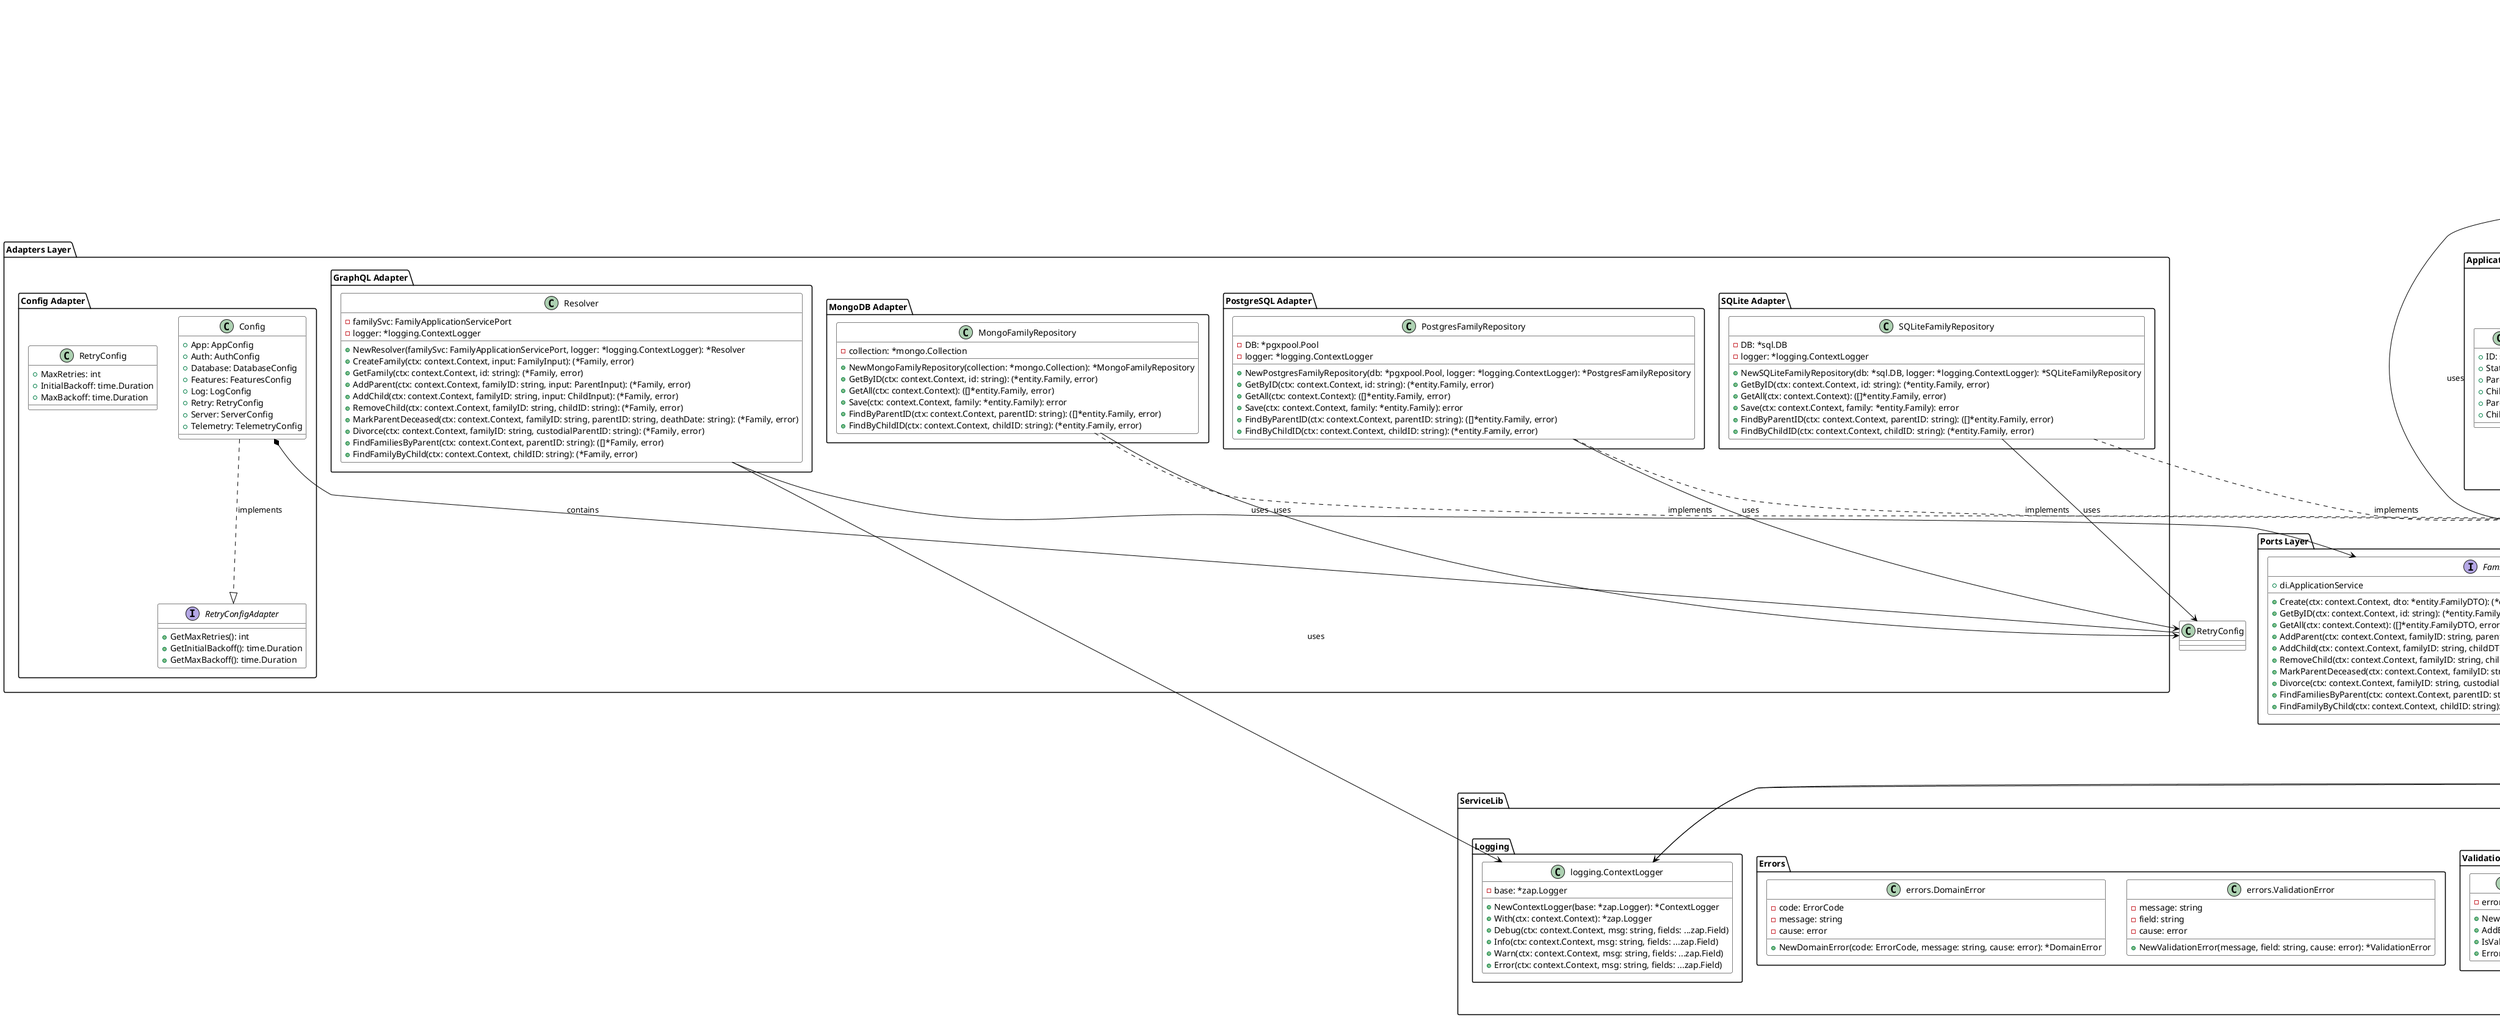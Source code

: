 @startuml SDD Class Diagram

skinparam class {
  BackgroundColor white
  ArrowColor black
  BorderColor black
}

package "ServiceLib" {
  package "ValueObjects" {
    class "identification.ID" as ID {
      -value: string
      +NewID(id: string): (ID, error)
      +GenerateID(): ID
      +String(): string
      +Equals(other: ID): bool
      +IsEmpty(): bool
    }

    class "identification.Name" as Name {
      -value: string
      +NewName(name: string): (Name, error)
      +String(): string
      +Equals(other: Name): bool
      +IsEmpty(): bool
    }

    class "identification.DateOfBirth" as DateOfBirth {
      -date: time.Time
      +NewDateOfBirth(year, month, day: int): (DateOfBirth, error)
      +String(): string
      +Equals(other: DateOfBirth): bool
      +IsEmpty(): bool
      +Date(): time.Time
    }

    class "identification.DateOfDeath" as DateOfDeath {
      -date: time.Time
      +NewDateOfDeath(year, month, day: int): (DateOfDeath, error)
      +String(): string
      +Equals(other: DateOfDeath): bool
      +IsEmpty(): bool
      +Date(): time.Time
    }
  }

  package "Retry" {
    class "retry.Config" as RetryConfig {
      -maxRetries: int
      -initialBackoff: time.Duration
      -maxBackoff: time.Duration
      +DefaultConfig(): Config
      +WithMaxRetries(maxRetries: int): Config
      +WithInitialBackoff(initialBackoff: time.Duration): Config
      +WithMaxBackoff(maxBackoff: time.Duration): Config
      +MaxRetries(): int
      +InitialBackoff(): time.Duration
      +MaxBackoff(): time.Duration
    }

    class "retry.Do" as RetryDo {
      +Do(ctx: context.Context, operation: Operation, config: Config, isRetryable: IsRetryableFunc): error
    }
  }

  package "Repository" {
    interface "repository.Repository<T>" as ServiceLibRepository {
      +GetByID(ctx: context.Context, id: string): (T, error)
      +GetAll(ctx: context.Context): ([]T, error)
      +Save(ctx: context.Context, entity: T): error
    }
  }

  package "DI" {
    interface "di.ApplicationService" as ServiceLibApplicationService {
      +GetID(): string
    }
  }

  package "Validation" {
    class "validation.ValidationResult" as ValidationResult {
      -errors: *errors.ValidationErrors
      +NewValidationResult(): *ValidationResult
      +AddError(msg, field: string)
      +IsValid(): bool
      +Error(): error
    }
  }

  package "Errors" {
    class "errors.ValidationError" as ValidationError {
      -message: string
      -field: string
      -cause: error
      +NewValidationError(message, field: string, cause: error): *ValidationError
    }

    class "errors.DomainError" as DomainError {
      -code: ErrorCode
      -message: string
      -cause: error
      +NewDomainError(code: ErrorCode, message: string, cause: error): *DomainError
    }
  }

  package "Logging" {
    class "logging.ContextLogger" as ContextLogger {
      -base: *zap.Logger
      +NewContextLogger(base: *zap.Logger): *ContextLogger
      +With(ctx: context.Context): *zap.Logger
      +Debug(ctx: context.Context, msg: string, fields: ...zap.Field)
      +Info(ctx: context.Context, msg: string, fields: ...zap.Field)
      +Warn(ctx: context.Context, msg: string, fields: ...zap.Field)
      +Error(ctx: context.Context, msg: string, fields: ...zap.Field)
    }
  }
}

package "Domain Layer" {
  package "Family Aggregate" {
    class Family {
      -id: string
      -status: Status
      -parents: []*Parent
      -children: []*Child
      +NewFamily(id: string, status: Status, parents: []*Parent, children: []*Child): (*Family, error)
      +Validate(): error
      +ID(): string
      +Status(): Status
      +Parents(): []*Parent
      +Children(): []*Child
      +AddParent(parent: *Parent): error
      +AddChild(child: *Child): error
      +RemoveChild(childID: string): error
      +MarkParentDeceased(parentID: string, deathDate: time.Time): error
      +Divorce(custodialParentID: string): (*Family, error)
      +ToDTO(): FamilyDTO
    }

    class Parent {
      -id: identification.ID
      -firstName: identification.Name
      -lastName: identification.Name
      -birthDate: identification.DateOfBirth
      -deathDate: *identification.DateOfDeath
      +NewParent(id, firstName, lastName: string, birthDate: time.Time, deathDate: *time.Time): (*Parent, error)
      +Validate(): error
      +ID(): string
      +FirstName(): string
      +LastName(): string
      +BirthDate(): time.Time
      +DeathDate(): *time.Time
      +MarkDeceased(deathDate: time.Time): error
      +Equals(other: *Parent): bool
      +ToDTO(): ParentDTO
    }

    class Child {
      -id: identification.ID
      -firstName: identification.Name
      -lastName: identification.Name
      -birthDate: identification.DateOfBirth
      -deathDate: *identification.DateOfDeath
      +NewChild(id, firstName, lastName: string, birthDate: time.Time, deathDate: *time.Time): (*Child, error)
      +Validate(): error
      +ID(): string
      +FirstName(): string
      +LastName(): string
      +BirthDate(): time.Time
      +DeathDate(): *time.Time
      +MarkDeceased(deathDate: time.Time): error
      +Equals(other: *Child): bool
      +ToDTO(): ChildDTO
    }

    enum Status {
      SINGLE
      MARRIED
      DIVORCED
      WIDOWED
      ABANDONED
    }
  }

  package "Domain Services" {
    class FamilyDomainService {
      -repo: FamilyRepository
      -logger: *logging.ContextLogger
      +NewFamilyDomainService(repo: FamilyRepository, logger: *logging.ContextLogger): *FamilyDomainService
      +CreateFamily(ctx: context.Context, dto: entity.FamilyDTO): (*entity.FamilyDTO, error)
      +GetFamily(ctx: context.Context, id: string): (*entity.FamilyDTO, error)
      +AddParent(ctx: context.Context, familyID: string, parentDTO: entity.ParentDTO): (*entity.FamilyDTO, error)
      +AddChild(ctx: context.Context, familyID: string, childDTO: entity.ChildDTO): (*entity.FamilyDTO, error)
      +RemoveChild(ctx: context.Context, familyID: string, childID: string): (*entity.FamilyDTO, error)
      +MarkParentDeceased(ctx: context.Context, familyID: string, parentID: string, deathDate: time.Time): (*entity.FamilyDTO, error)
      +Divorce(ctx: context.Context, familyID: string, custodialParentID: string): (*entity.FamilyDTO, error)
    }
  }
}

package "Application Layer" {
  class FamilyApplicationService {
    -familyService: *domainservices.FamilyDomainService
    -familyRepo: domainports.FamilyRepository
    -logger: *logging.ContextLogger
    +NewFamilyApplicationService(familyService: *domainservices.FamilyDomainService, familyRepo: domainports.FamilyRepository, logger: *logging.ContextLogger): *FamilyApplicationService
    +Create(ctx: context.Context, dto: *entity.FamilyDTO): (*entity.FamilyDTO, error)
    +GetByID(ctx: context.Context, id: string): (*entity.FamilyDTO, error)
    +GetAll(ctx: context.Context): ([]*entity.FamilyDTO, error)
    +AddParent(ctx: context.Context, familyID: string, parentDTO: entity.ParentDTO): (*entity.FamilyDTO, error)
    +AddChild(ctx: context.Context, familyID: string, childDTO: entity.ChildDTO): (*entity.FamilyDTO, error)
    +RemoveChild(ctx: context.Context, familyID: string, childID: string): (*entity.FamilyDTO, error)
    +MarkParentDeceased(ctx: context.Context, familyID: string, parentID: string, deathDate: time.Time): (*entity.FamilyDTO, error)
    +Divorce(ctx: context.Context, familyID: string, custodialParentID: string): (*entity.FamilyDTO, error)
    +FindFamiliesByParent(ctx: context.Context, parentID: string): ([]*entity.FamilyDTO, error)
    +FindFamilyByChild(ctx: context.Context, childID: string): (*entity.FamilyDTO, error)
    +GetID(): string
  }

  class FamilyDTO {
    +ID: string
    +Status: string
    +Parents: []ParentDTO
    +Children: []ChildDTO
    +ParentCount: int
    +ChildrenCount: int
  }

  class ParentDTO {
    +ID: string
    +FirstName: string
    +LastName: string
    +BirthDate: time.Time
    +DeathDate: *time.Time
  }

  class ChildDTO {
    +ID: string
    +FirstName: string
    +LastName: string
    +BirthDate: time.Time
    +DeathDate: *time.Time
  }
}

package "Ports Layer" {
  interface FamilyRepository {
    +repository.Repository<*entity.Family>
    +FindByParentID(ctx: context.Context, parentID: string): ([]*entity.Family, error)
    +FindByChildID(ctx: context.Context, childID: string): (*entity.Family, error)
  }

  interface FamilyApplicationServicePort {
    +di.ApplicationService
    +Create(ctx: context.Context, dto: *entity.FamilyDTO): (*entity.FamilyDTO, error)
    +GetByID(ctx: context.Context, id: string): (*entity.FamilyDTO, error)
    +GetAll(ctx: context.Context): ([]*entity.FamilyDTO, error)
    +AddParent(ctx: context.Context, familyID: string, parentDTO: entity.ParentDTO): (*entity.FamilyDTO, error)
    +AddChild(ctx: context.Context, familyID: string, childDTO: entity.ChildDTO): (*entity.FamilyDTO, error)
    +RemoveChild(ctx: context.Context, familyID: string, childID: string): (*entity.FamilyDTO, error)
    +MarkParentDeceased(ctx: context.Context, familyID: string, parentID: string, deathDate: time.Time): (*entity.FamilyDTO, error)
    +Divorce(ctx: context.Context, familyID: string, custodialParentID: string): (*entity.FamilyDTO, error)
    +FindFamiliesByParent(ctx: context.Context, parentID: string): ([]*entity.FamilyDTO, error)
    +FindFamilyByChild(ctx: context.Context, childID: string): (*entity.FamilyDTO, error)
  }
}

package "Adapters Layer" {
  package "Config Adapter" {
    class Config {
      +App: AppConfig
      +Auth: AuthConfig
      +Database: DatabaseConfig
      +Features: FeaturesConfig
      +Log: LogConfig
      +Retry: RetryConfig
      +Server: ServerConfig
      +Telemetry: TelemetryConfig
    }

    class RetryConfig {
      +MaxRetries: int
      +InitialBackoff: time.Duration
      +MaxBackoff: time.Duration
    }

    interface RetryConfigAdapter {
      +GetMaxRetries(): int
      +GetInitialBackoff(): time.Duration
      +GetMaxBackoff(): time.Duration
    }
  }

  package "GraphQL Adapter" {
    class Resolver {
      -familySvc: FamilyApplicationServicePort
      -logger: *logging.ContextLogger
      +NewResolver(familySvc: FamilyApplicationServicePort, logger: *logging.ContextLogger): *Resolver
      +CreateFamily(ctx: context.Context, input: FamilyInput): (*Family, error)
      +GetFamily(ctx: context.Context, id: string): (*Family, error)
      +AddParent(ctx: context.Context, familyID: string, input: ParentInput): (*Family, error)
      +AddChild(ctx: context.Context, familyID: string, input: ChildInput): (*Family, error)
      +RemoveChild(ctx: context.Context, familyID: string, childID: string): (*Family, error)
      +MarkParentDeceased(ctx: context.Context, familyID: string, parentID: string, deathDate: string): (*Family, error)
      +Divorce(ctx: context.Context, familyID: string, custodialParentID: string): (*Family, error)
      +FindFamiliesByParent(ctx: context.Context, parentID: string): ([]*Family, error)
      +FindFamilyByChild(ctx: context.Context, childID: string): (*Family, error)
    }
  }

  package "MongoDB Adapter" {
    class MongoFamilyRepository {
      -collection: *mongo.Collection
      +NewMongoFamilyRepository(collection: *mongo.Collection): *MongoFamilyRepository
      +GetByID(ctx: context.Context, id: string): (*entity.Family, error)
      +GetAll(ctx: context.Context): ([]*entity.Family, error)
      +Save(ctx: context.Context, family: *entity.Family): error
      +FindByParentID(ctx: context.Context, parentID: string): ([]*entity.Family, error)
      +FindByChildID(ctx: context.Context, childID: string): (*entity.Family, error)
    }
  }

  package "PostgreSQL Adapter" {
    class PostgresFamilyRepository {
      -DB: *pgxpool.Pool
      -logger: *logging.ContextLogger
      +NewPostgresFamilyRepository(db: *pgxpool.Pool, logger: *logging.ContextLogger): *PostgresFamilyRepository
      +GetByID(ctx: context.Context, id: string): (*entity.Family, error)
      +GetAll(ctx: context.Context): ([]*entity.Family, error)
      +Save(ctx: context.Context, family: *entity.Family): error
      +FindByParentID(ctx: context.Context, parentID: string): ([]*entity.Family, error)
      +FindByChildID(ctx: context.Context, childID: string): (*entity.Family, error)
    }
  }

  package "SQLite Adapter" {
    class SQLiteFamilyRepository {
      -DB: *sql.DB
      -logger: *logging.ContextLogger
      +NewSQLiteFamilyRepository(db: *sql.DB, logger: *logging.ContextLogger): *SQLiteFamilyRepository
      +GetByID(ctx: context.Context, id: string): (*entity.Family, error)
      +GetAll(ctx: context.Context): ([]*entity.Family, error)
      +Save(ctx: context.Context, family: *entity.Family): error
      +FindByParentID(ctx: context.Context, parentID: string): ([]*entity.Family, error)
      +FindByChildID(ctx: context.Context, childID: string): (*entity.Family, error)
    }
  }
}

' Relationships
Family "1" *-- "1..2" Parent
Family "1" *-- "0..*" Child
Family -- Status

Parent -- ID
Parent -- Name
Parent -- DateOfBirth
Parent -- DateOfDeath

Child -- ID
Child -- Name
Child -- DateOfBirth
Child -- DateOfDeath

FamilyDomainService --> FamilyRepository : uses
FamilyDomainService --> ContextLogger : uses

FamilyApplicationService --> FamilyDomainService : uses
FamilyApplicationService --> FamilyRepository : uses
FamilyApplicationService --> ContextLogger : uses
FamilyApplicationService ..|> FamilyApplicationServicePort : implements
FamilyApplicationService ..|> ServiceLibApplicationService : implements

Resolver --> FamilyApplicationServicePort : uses
Resolver --> ContextLogger : uses

MongoFamilyRepository ..|> FamilyRepository : implements
PostgresFamilyRepository ..|> FamilyRepository : implements
SQLiteFamilyRepository ..|> FamilyRepository : implements

MongoFamilyRepository --> RetryConfig : uses
PostgresFamilyRepository --> RetryConfig : uses
SQLiteFamilyRepository --> RetryConfig : uses

Config ..|> RetryConfigAdapter : implements
Config *-- RetryConfig : contains

FamilyRepository --|> ServiceLibRepository : extends

FamilyDomainService ..> Family : creates/manipulates
FamilyDomainService ..> FamilyDTO : converts
FamilyDomainService ..> ParentDTO : converts
FamilyDomainService ..> ChildDTO : converts
@enduml
